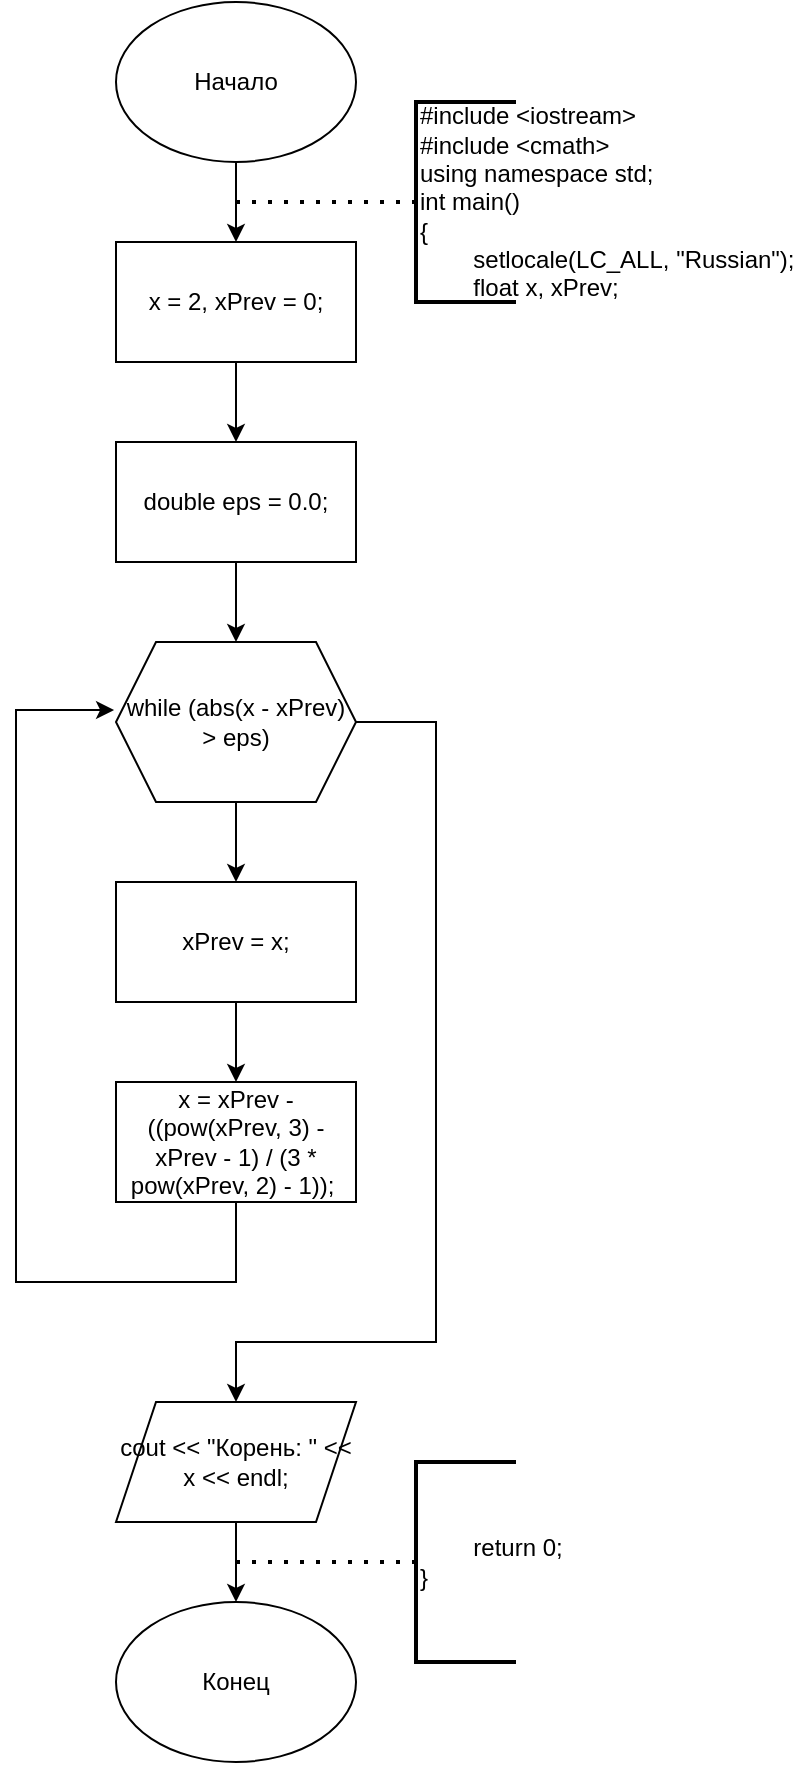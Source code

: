 <mxfile version="24.7.17">
  <diagram name="Страница — 1" id="Nr1EgbhxFDvANYqAfhCM">
    <mxGraphModel dx="472" dy="835" grid="1" gridSize="10" guides="1" tooltips="1" connect="1" arrows="1" fold="1" page="1" pageScale="1" pageWidth="827" pageHeight="1169" math="0" shadow="0">
      <root>
        <mxCell id="0" />
        <mxCell id="1" parent="0" />
        <mxCell id="N0rIZxozmafCJGaahSuK-3" style="edgeStyle=orthogonalEdgeStyle;rounded=0;orthogonalLoop=1;jettySize=auto;html=1;exitX=0.5;exitY=1;exitDx=0;exitDy=0;entryX=0.5;entryY=0;entryDx=0;entryDy=0;" edge="1" parent="1" source="N0rIZxozmafCJGaahSuK-1" target="N0rIZxozmafCJGaahSuK-2">
          <mxGeometry relative="1" as="geometry" />
        </mxCell>
        <mxCell id="N0rIZxozmafCJGaahSuK-1" value="Начало" style="ellipse;whiteSpace=wrap;html=1;" vertex="1" parent="1">
          <mxGeometry x="190" y="390" width="120" height="80" as="geometry" />
        </mxCell>
        <mxCell id="N0rIZxozmafCJGaahSuK-7" style="edgeStyle=orthogonalEdgeStyle;rounded=0;orthogonalLoop=1;jettySize=auto;html=1;exitX=0.5;exitY=1;exitDx=0;exitDy=0;entryX=0.5;entryY=0;entryDx=0;entryDy=0;" edge="1" parent="1" source="N0rIZxozmafCJGaahSuK-2" target="N0rIZxozmafCJGaahSuK-6">
          <mxGeometry relative="1" as="geometry" />
        </mxCell>
        <mxCell id="N0rIZxozmafCJGaahSuK-2" value="&lt;div&gt;x = 2, xPrev = 0;&lt;br&gt;&lt;/div&gt;" style="rounded=0;whiteSpace=wrap;html=1;" vertex="1" parent="1">
          <mxGeometry x="190" y="510" width="120" height="60" as="geometry" />
        </mxCell>
        <mxCell id="N0rIZxozmafCJGaahSuK-4" value="" style="endArrow=none;dashed=1;html=1;dashPattern=1 3;strokeWidth=2;rounded=0;" edge="1" parent="1">
          <mxGeometry width="50" height="50" relative="1" as="geometry">
            <mxPoint x="340" y="490" as="sourcePoint" />
            <mxPoint x="250" y="490" as="targetPoint" />
          </mxGeometry>
        </mxCell>
        <mxCell id="N0rIZxozmafCJGaahSuK-5" value="&lt;div&gt;#include &amp;lt;iostream&amp;gt;&lt;/div&gt;&lt;div&gt;#include &amp;lt;cmath&amp;gt;&lt;/div&gt;&lt;div&gt;using namespace std;&lt;/div&gt;&lt;div&gt;int main()&lt;/div&gt;&lt;div&gt;{&lt;/div&gt;&lt;div&gt;&lt;span style=&quot;white-space-collapse: collapse;&quot;&gt;&lt;span style=&quot;white-space-collapse: preserve;&quot;&gt;&#x9;&lt;/span&gt;setlocale(LC_ALL, &quot;Russian&quot;);&lt;/span&gt;&lt;/div&gt;&lt;div&gt;&lt;span style=&quot;white-space-collapse: collapse;&quot;&gt;&lt;span style=&quot;white-space-collapse: preserve;&quot;&gt;&#x9;&lt;/span&gt;float x, xPrev;&lt;/span&gt;&lt;/div&gt;" style="strokeWidth=2;html=1;shape=mxgraph.flowchart.annotation_1;align=left;pointerEvents=1;" vertex="1" parent="1">
          <mxGeometry x="340" y="440" width="50" height="100" as="geometry" />
        </mxCell>
        <mxCell id="N0rIZxozmafCJGaahSuK-9" style="edgeStyle=orthogonalEdgeStyle;rounded=0;orthogonalLoop=1;jettySize=auto;html=1;exitX=0.5;exitY=1;exitDx=0;exitDy=0;entryX=0.5;entryY=0;entryDx=0;entryDy=0;" edge="1" parent="1" source="N0rIZxozmafCJGaahSuK-6" target="N0rIZxozmafCJGaahSuK-8">
          <mxGeometry relative="1" as="geometry" />
        </mxCell>
        <mxCell id="N0rIZxozmafCJGaahSuK-6" value="double eps = 0.0;" style="rounded=0;whiteSpace=wrap;html=1;" vertex="1" parent="1">
          <mxGeometry x="190" y="610" width="120" height="60" as="geometry" />
        </mxCell>
        <mxCell id="N0rIZxozmafCJGaahSuK-12" style="edgeStyle=orthogonalEdgeStyle;rounded=0;orthogonalLoop=1;jettySize=auto;html=1;exitX=0.5;exitY=1;exitDx=0;exitDy=0;entryX=0.5;entryY=0;entryDx=0;entryDy=0;" edge="1" parent="1" source="N0rIZxozmafCJGaahSuK-8" target="N0rIZxozmafCJGaahSuK-10">
          <mxGeometry relative="1" as="geometry" />
        </mxCell>
        <mxCell id="N0rIZxozmafCJGaahSuK-16" style="edgeStyle=orthogonalEdgeStyle;rounded=0;orthogonalLoop=1;jettySize=auto;html=1;exitX=1;exitY=0.5;exitDx=0;exitDy=0;entryX=0.5;entryY=0;entryDx=0;entryDy=0;" edge="1" parent="1" source="N0rIZxozmafCJGaahSuK-8" target="N0rIZxozmafCJGaahSuK-15">
          <mxGeometry relative="1" as="geometry">
            <Array as="points">
              <mxPoint x="350" y="750" />
              <mxPoint x="350" y="1060" />
              <mxPoint x="250" y="1060" />
            </Array>
          </mxGeometry>
        </mxCell>
        <mxCell id="N0rIZxozmafCJGaahSuK-8" value="while (abs(x - xPrev) &amp;gt; eps)" style="shape=hexagon;perimeter=hexagonPerimeter2;whiteSpace=wrap;html=1;fixedSize=1;" vertex="1" parent="1">
          <mxGeometry x="190" y="710" width="120" height="80" as="geometry" />
        </mxCell>
        <mxCell id="N0rIZxozmafCJGaahSuK-13" style="edgeStyle=orthogonalEdgeStyle;rounded=0;orthogonalLoop=1;jettySize=auto;html=1;exitX=0.5;exitY=1;exitDx=0;exitDy=0;entryX=0.5;entryY=0;entryDx=0;entryDy=0;" edge="1" parent="1" source="N0rIZxozmafCJGaahSuK-10" target="N0rIZxozmafCJGaahSuK-11">
          <mxGeometry relative="1" as="geometry" />
        </mxCell>
        <mxCell id="N0rIZxozmafCJGaahSuK-10" value="xPrev = x;" style="rounded=0;whiteSpace=wrap;html=1;" vertex="1" parent="1">
          <mxGeometry x="190" y="830" width="120" height="60" as="geometry" />
        </mxCell>
        <mxCell id="N0rIZxozmafCJGaahSuK-11" value="x = xPrev - ((pow(xPrev, 3) - xPrev - 1) / (3 * pow(xPrev, 2) - 1));&amp;nbsp;" style="rounded=0;whiteSpace=wrap;html=1;" vertex="1" parent="1">
          <mxGeometry x="190" y="930" width="120" height="60" as="geometry" />
        </mxCell>
        <mxCell id="N0rIZxozmafCJGaahSuK-14" style="edgeStyle=orthogonalEdgeStyle;rounded=0;orthogonalLoop=1;jettySize=auto;html=1;exitX=0.5;exitY=1;exitDx=0;exitDy=0;entryX=-0.008;entryY=0.425;entryDx=0;entryDy=0;entryPerimeter=0;" edge="1" parent="1" source="N0rIZxozmafCJGaahSuK-11" target="N0rIZxozmafCJGaahSuK-8">
          <mxGeometry relative="1" as="geometry">
            <Array as="points">
              <mxPoint x="250" y="1030" />
              <mxPoint x="140" y="1030" />
              <mxPoint x="140" y="744" />
            </Array>
          </mxGeometry>
        </mxCell>
        <mxCell id="N0rIZxozmafCJGaahSuK-18" style="edgeStyle=orthogonalEdgeStyle;rounded=0;orthogonalLoop=1;jettySize=auto;html=1;exitX=0.5;exitY=1;exitDx=0;exitDy=0;entryX=0.5;entryY=0;entryDx=0;entryDy=0;" edge="1" parent="1" source="N0rIZxozmafCJGaahSuK-15" target="N0rIZxozmafCJGaahSuK-17">
          <mxGeometry relative="1" as="geometry" />
        </mxCell>
        <mxCell id="N0rIZxozmafCJGaahSuK-15" value="cout &amp;lt;&amp;lt; &quot;Корень: &quot; &amp;lt;&amp;lt; x &amp;lt;&amp;lt; endl;" style="shape=parallelogram;perimeter=parallelogramPerimeter;whiteSpace=wrap;html=1;fixedSize=1;" vertex="1" parent="1">
          <mxGeometry x="190" y="1090" width="120" height="60" as="geometry" />
        </mxCell>
        <mxCell id="N0rIZxozmafCJGaahSuK-17" value="Конец" style="ellipse;whiteSpace=wrap;html=1;" vertex="1" parent="1">
          <mxGeometry x="190" y="1190" width="120" height="80" as="geometry" />
        </mxCell>
        <mxCell id="N0rIZxozmafCJGaahSuK-19" value="" style="endArrow=none;dashed=1;html=1;dashPattern=1 3;strokeWidth=2;rounded=0;" edge="1" parent="1">
          <mxGeometry width="50" height="50" relative="1" as="geometry">
            <mxPoint x="340" y="1170" as="sourcePoint" />
            <mxPoint x="250" y="1170" as="targetPoint" />
          </mxGeometry>
        </mxCell>
        <mxCell id="N0rIZxozmafCJGaahSuK-20" value="&lt;div&gt;&lt;span style=&quot;white-space-collapse: collapse;&quot;&gt;&lt;span style=&quot;white-space-collapse: preserve;&quot;&gt;&#x9;&lt;/span&gt;return 0;&lt;/span&gt;&lt;/div&gt;&lt;div&gt;}&lt;/div&gt;" style="strokeWidth=2;html=1;shape=mxgraph.flowchart.annotation_1;align=left;pointerEvents=1;" vertex="1" parent="1">
          <mxGeometry x="340" y="1120" width="50" height="100" as="geometry" />
        </mxCell>
      </root>
    </mxGraphModel>
  </diagram>
</mxfile>
